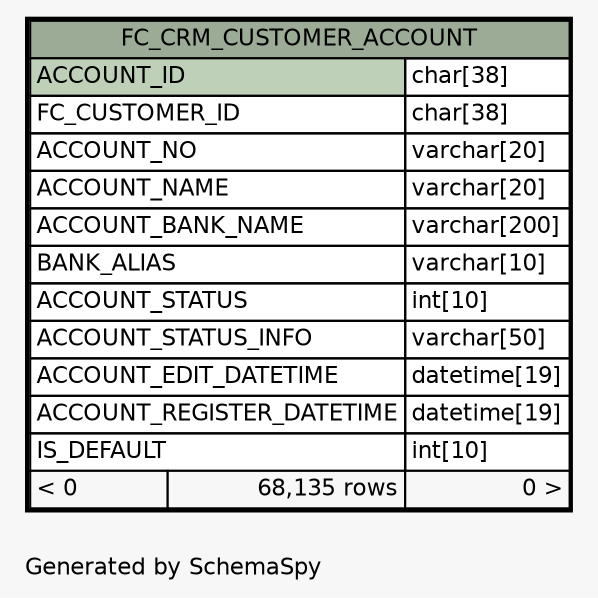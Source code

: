 // dot 2.26.0 on Linux 2.6.32-504.8.1.el6.x86_64
// SchemaSpy rev 590
digraph "oneDegreeRelationshipsDiagram" {
  graph [
    rankdir="RL"
    bgcolor="#f7f7f7"
    label="\nGenerated by SchemaSpy"
    labeljust="l"
    nodesep="0.18"
    ranksep="0.46"
    fontname="Helvetica"
    fontsize="11"
  ];
  node [
    fontname="Helvetica"
    fontsize="11"
    shape="plaintext"
  ];
  edge [
    arrowsize="0.8"
  ];
  "FC_CRM_CUSTOMER_ACCOUNT" [
    label=<
    <TABLE BORDER="2" CELLBORDER="1" CELLSPACING="0" BGCOLOR="#ffffff">
      <TR><TD COLSPAN="3" BGCOLOR="#9bab96" ALIGN="CENTER">FC_CRM_CUSTOMER_ACCOUNT</TD></TR>
      <TR><TD PORT="ACCOUNT_ID" COLSPAN="2" BGCOLOR="#bed1b8" ALIGN="LEFT">ACCOUNT_ID</TD><TD PORT="ACCOUNT_ID.type" ALIGN="LEFT">char[38]</TD></TR>
      <TR><TD PORT="FC_CUSTOMER_ID" COLSPAN="2" ALIGN="LEFT">FC_CUSTOMER_ID</TD><TD PORT="FC_CUSTOMER_ID.type" ALIGN="LEFT">char[38]</TD></TR>
      <TR><TD PORT="ACCOUNT_NO" COLSPAN="2" ALIGN="LEFT">ACCOUNT_NO</TD><TD PORT="ACCOUNT_NO.type" ALIGN="LEFT">varchar[20]</TD></TR>
      <TR><TD PORT="ACCOUNT_NAME" COLSPAN="2" ALIGN="LEFT">ACCOUNT_NAME</TD><TD PORT="ACCOUNT_NAME.type" ALIGN="LEFT">varchar[20]</TD></TR>
      <TR><TD PORT="ACCOUNT_BANK_NAME" COLSPAN="2" ALIGN="LEFT">ACCOUNT_BANK_NAME</TD><TD PORT="ACCOUNT_BANK_NAME.type" ALIGN="LEFT">varchar[200]</TD></TR>
      <TR><TD PORT="BANK_ALIAS" COLSPAN="2" ALIGN="LEFT">BANK_ALIAS</TD><TD PORT="BANK_ALIAS.type" ALIGN="LEFT">varchar[10]</TD></TR>
      <TR><TD PORT="ACCOUNT_STATUS" COLSPAN="2" ALIGN="LEFT">ACCOUNT_STATUS</TD><TD PORT="ACCOUNT_STATUS.type" ALIGN="LEFT">int[10]</TD></TR>
      <TR><TD PORT="ACCOUNT_STATUS_INFO" COLSPAN="2" ALIGN="LEFT">ACCOUNT_STATUS_INFO</TD><TD PORT="ACCOUNT_STATUS_INFO.type" ALIGN="LEFT">varchar[50]</TD></TR>
      <TR><TD PORT="ACCOUNT_EDIT_DATETIME" COLSPAN="2" ALIGN="LEFT">ACCOUNT_EDIT_DATETIME</TD><TD PORT="ACCOUNT_EDIT_DATETIME.type" ALIGN="LEFT">datetime[19]</TD></TR>
      <TR><TD PORT="ACCOUNT_REGISTER_DATETIME" COLSPAN="2" ALIGN="LEFT">ACCOUNT_REGISTER_DATETIME</TD><TD PORT="ACCOUNT_REGISTER_DATETIME.type" ALIGN="LEFT">datetime[19]</TD></TR>
      <TR><TD PORT="IS_DEFAULT" COLSPAN="2" ALIGN="LEFT">IS_DEFAULT</TD><TD PORT="IS_DEFAULT.type" ALIGN="LEFT">int[10]</TD></TR>
      <TR><TD ALIGN="LEFT" BGCOLOR="#f7f7f7">&lt; 0</TD><TD ALIGN="RIGHT" BGCOLOR="#f7f7f7">68,135 rows</TD><TD ALIGN="RIGHT" BGCOLOR="#f7f7f7">0 &gt;</TD></TR>
    </TABLE>>
    URL="FC_CRM_CUSTOMER_ACCOUNT.html"
    tooltip="FC_CRM_CUSTOMER_ACCOUNT"
  ];
}
